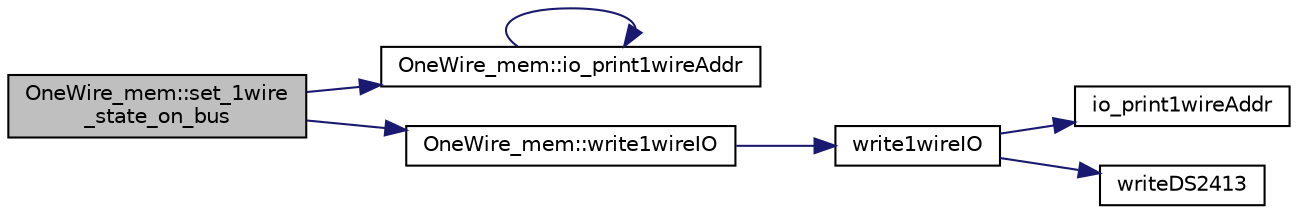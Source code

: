 digraph "OneWire_mem::set_1wire_state_on_bus"
{
 // INTERACTIVE_SVG=YES
 // LATEX_PDF_SIZE
  edge [fontname="Helvetica",fontsize="10",labelfontname="Helvetica",labelfontsize="10"];
  node [fontname="Helvetica",fontsize="10",shape=record];
  rankdir="LR";
  Node1 [label="OneWire_mem::set_1wire\l_state_on_bus",height=0.2,width=0.4,color="black", fillcolor="grey75", style="filled", fontcolor="black",tooltip="Set the 1wire chip IO pin state."];
  Node1 -> Node2 [color="midnightblue",fontsize="10",style="solid"];
  Node2 [label="OneWire_mem::io_print1wireAddr",height=0.2,width=0.4,color="black", fillcolor="white", style="filled",URL="$class_one_wire__mem.html#aebbad3bbe0ce42d66daee7cb1d038162",tooltip=" "];
  Node2 -> Node2 [color="midnightblue",fontsize="10",style="solid"];
  Node1 -> Node3 [color="midnightblue",fontsize="10",style="solid"];
  Node3 [label="OneWire_mem::write1wireIO",height=0.2,width=0.4,color="black", fillcolor="white", style="filled",URL="$class_one_wire__mem.html#a2b1b128bc556e371bfcb7b079c323824",tooltip="Wrapper func to call global func with ( ow[owIndex] , addr , state )"];
  Node3 -> Node4 [color="midnightblue",fontsize="10",style="solid"];
  Node4 [label="write1wireIO",height=0.2,width=0.4,color="black", fillcolor="white", style="filled",URL="$1wire_8cpp.html#a77ebc093a69243ec72e963d7c915fba0",tooltip="Writes bitmap to 1-wire pin IO Register(Sets all the IO pins on the 1-wire chip)."];
  Node4 -> Node5 [color="midnightblue",fontsize="10",style="solid"];
  Node5 [label="io_print1wireAddr",height=0.2,width=0.4,color="black", fillcolor="white", style="filled",URL="$1wire_8cpp.html#a387122cd32e13e3ab4868864bed08d3e",tooltip=" "];
  Node4 -> Node6 [color="midnightblue",fontsize="10",style="solid"];
  Node6 [label="writeDS2413",height=0.2,width=0.4,color="black", fillcolor="white", style="filled",URL="$1wire_8cpp.html#aa8820981770942c6f48687b950ab09c8",tooltip="write output to a 1-wire DS2413 chip."];
}
